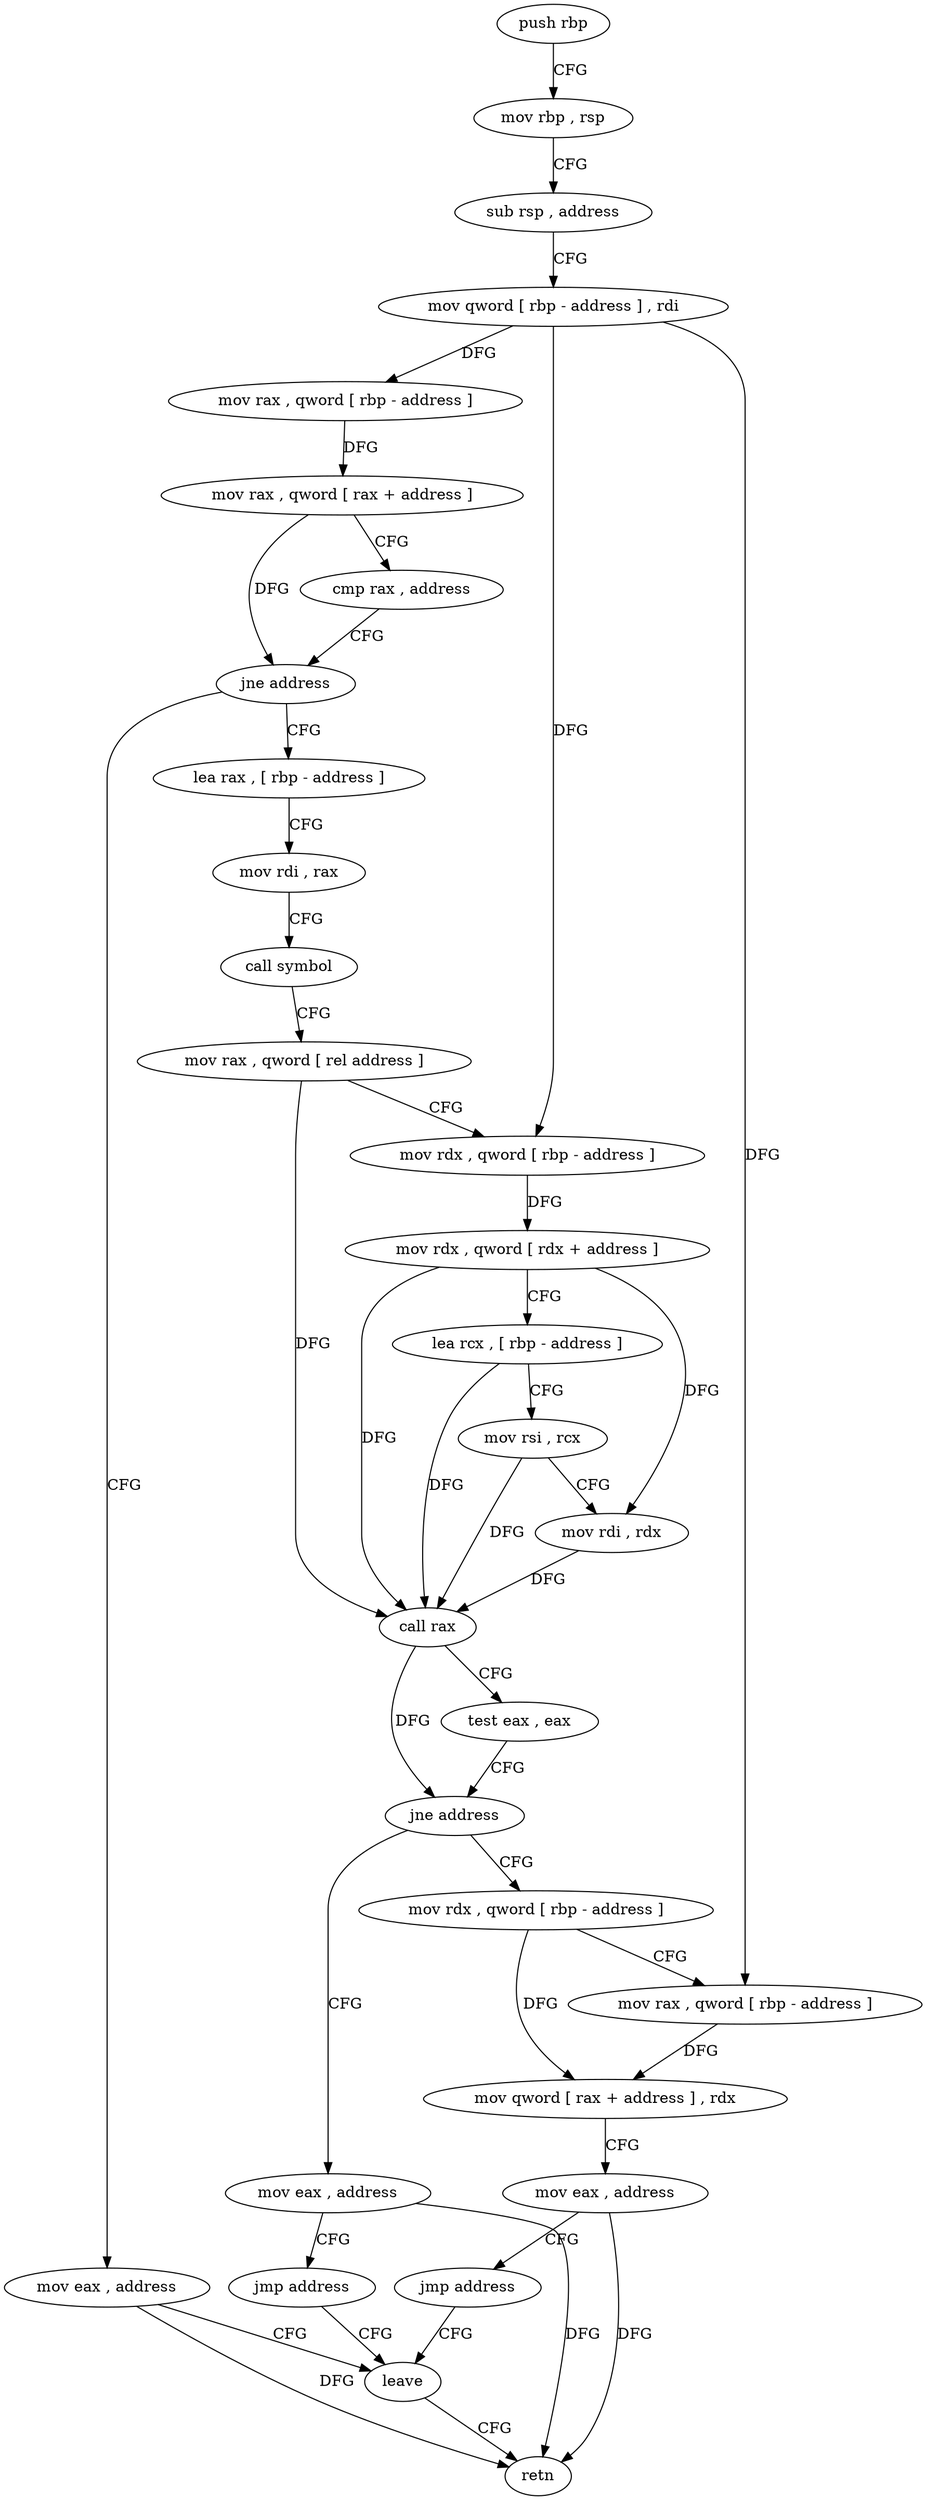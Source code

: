 digraph "func" {
"4254476" [label = "push rbp" ]
"4254477" [label = "mov rbp , rsp" ]
"4254480" [label = "sub rsp , address" ]
"4254487" [label = "mov qword [ rbp - address ] , rdi" ]
"4254494" [label = "mov rax , qword [ rbp - address ]" ]
"4254501" [label = "mov rax , qword [ rax + address ]" ]
"4254505" [label = "cmp rax , address" ]
"4254509" [label = "jne address" ]
"4254595" [label = "mov eax , address" ]
"4254511" [label = "lea rax , [ rbp - address ]" ]
"4254600" [label = "leave" ]
"4254518" [label = "mov rdi , rax" ]
"4254521" [label = "call symbol" ]
"4254526" [label = "mov rax , qword [ rel address ]" ]
"4254533" [label = "mov rdx , qword [ rbp - address ]" ]
"4254540" [label = "mov rdx , qword [ rdx + address ]" ]
"4254544" [label = "lea rcx , [ rbp - address ]" ]
"4254551" [label = "mov rsi , rcx" ]
"4254554" [label = "mov rdi , rdx" ]
"4254557" [label = "call rax" ]
"4254559" [label = "test eax , eax" ]
"4254561" [label = "jne address" ]
"4254588" [label = "mov eax , address" ]
"4254563" [label = "mov rdx , qword [ rbp - address ]" ]
"4254593" [label = "jmp address" ]
"4254570" [label = "mov rax , qword [ rbp - address ]" ]
"4254577" [label = "mov qword [ rax + address ] , rdx" ]
"4254581" [label = "mov eax , address" ]
"4254586" [label = "jmp address" ]
"4254601" [label = "retn" ]
"4254476" -> "4254477" [ label = "CFG" ]
"4254477" -> "4254480" [ label = "CFG" ]
"4254480" -> "4254487" [ label = "CFG" ]
"4254487" -> "4254494" [ label = "DFG" ]
"4254487" -> "4254533" [ label = "DFG" ]
"4254487" -> "4254570" [ label = "DFG" ]
"4254494" -> "4254501" [ label = "DFG" ]
"4254501" -> "4254505" [ label = "CFG" ]
"4254501" -> "4254509" [ label = "DFG" ]
"4254505" -> "4254509" [ label = "CFG" ]
"4254509" -> "4254595" [ label = "CFG" ]
"4254509" -> "4254511" [ label = "CFG" ]
"4254595" -> "4254600" [ label = "CFG" ]
"4254595" -> "4254601" [ label = "DFG" ]
"4254511" -> "4254518" [ label = "CFG" ]
"4254600" -> "4254601" [ label = "CFG" ]
"4254518" -> "4254521" [ label = "CFG" ]
"4254521" -> "4254526" [ label = "CFG" ]
"4254526" -> "4254533" [ label = "CFG" ]
"4254526" -> "4254557" [ label = "DFG" ]
"4254533" -> "4254540" [ label = "DFG" ]
"4254540" -> "4254544" [ label = "CFG" ]
"4254540" -> "4254554" [ label = "DFG" ]
"4254540" -> "4254557" [ label = "DFG" ]
"4254544" -> "4254551" [ label = "CFG" ]
"4254544" -> "4254557" [ label = "DFG" ]
"4254551" -> "4254554" [ label = "CFG" ]
"4254551" -> "4254557" [ label = "DFG" ]
"4254554" -> "4254557" [ label = "DFG" ]
"4254557" -> "4254559" [ label = "CFG" ]
"4254557" -> "4254561" [ label = "DFG" ]
"4254559" -> "4254561" [ label = "CFG" ]
"4254561" -> "4254588" [ label = "CFG" ]
"4254561" -> "4254563" [ label = "CFG" ]
"4254588" -> "4254593" [ label = "CFG" ]
"4254588" -> "4254601" [ label = "DFG" ]
"4254563" -> "4254570" [ label = "CFG" ]
"4254563" -> "4254577" [ label = "DFG" ]
"4254593" -> "4254600" [ label = "CFG" ]
"4254570" -> "4254577" [ label = "DFG" ]
"4254577" -> "4254581" [ label = "CFG" ]
"4254581" -> "4254586" [ label = "CFG" ]
"4254581" -> "4254601" [ label = "DFG" ]
"4254586" -> "4254600" [ label = "CFG" ]
}
